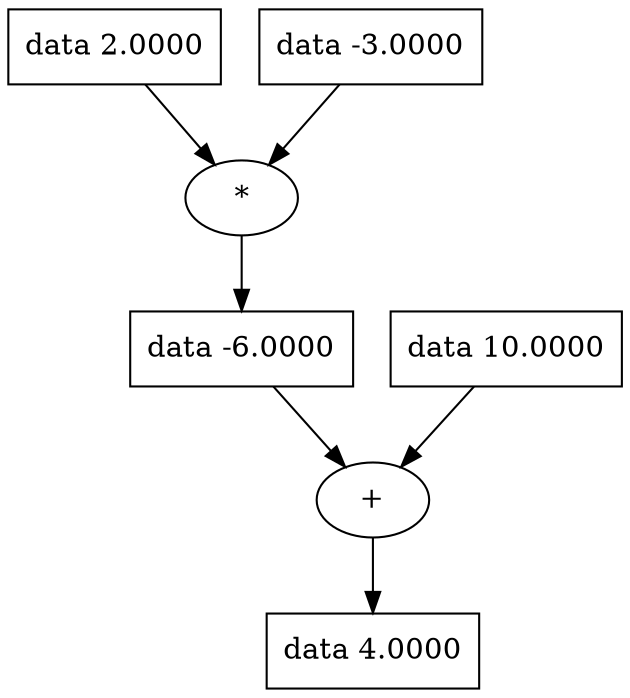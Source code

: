 digraph {
	2066842460688 [label="{data 4.0000}" shape=record]
	"2066842460688+" [label="+"]
	"2066842460688+" -> 2066842460688
	2066842461264 [label="{data 2.0000}" shape=record]
	2066842114384 [label="{data -3.0000}" shape=record]
	2066842468240 [label="{data -6.0000}" shape=record]
	"2066842468240*" [label="*"]
	"2066842468240*" -> 2066842468240
	2066842465232 [label="{data 10.0000}" shape=record]
	2066842114384 -> "2066842468240*"
	2066842465232 -> "2066842460688+"
	2066842468240 -> "2066842460688+"
	2066842461264 -> "2066842468240*"
}
